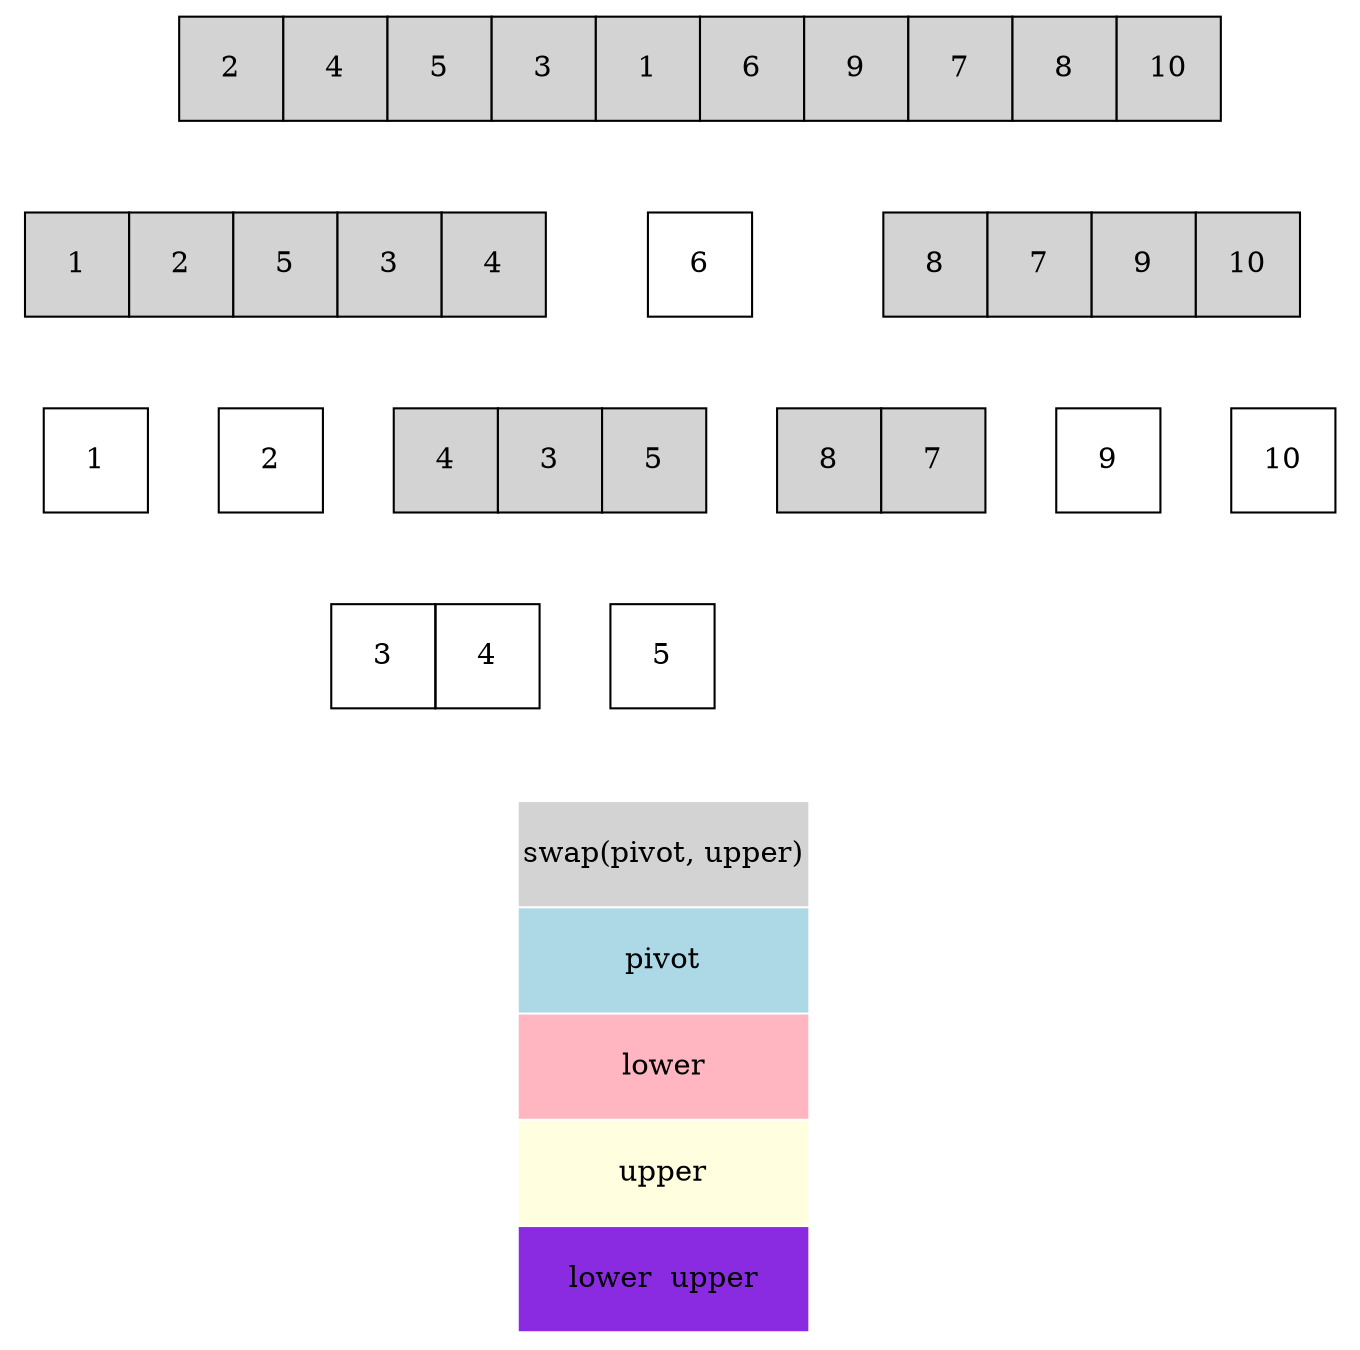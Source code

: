 digraph G
{
    node1
        [ shape = none
        label = <<table border="0" cellspacing="0">
            <tr>
            <td port="arr0" width="50" height="50" bgcolor="lightgray" border="1">2</td>
            <td port="arr1" width="50" height="50" bgcolor="lightgray" border="1">4</td>
            <td port="arr2" width="50" height="50" bgcolor="lightgray" border="1">5</td>
            <td port="arr3" width="50" height="50" bgcolor="lightgray" border="1">3</td>
            <td port="arr4" width="50" height="50" bgcolor="lightgray" border="1">1</td>
            <td port="arr5" width="50" height="50" bgcolor="lightgray" border="1">6</td>
            <td port="arr6" width="50" height="50" bgcolor="lightgray" border="1">9</td>
            <td port="arr7" width="50" height="50" bgcolor="lightgray" border="1">7</td>
            <td port="arr8" width="50" height="50" bgcolor="lightgray" border="1">8</td>
            <td port="arr9" width="50" height="50" bgcolor="lightgray" border="1">10</td>
            </tr>
            </table>>
        ]
        node2
        [
        shape = none
            label = <<table border="0" cellspacing="0">
            <tr>
            <td port="arr0" width="50" height="50" bgcolor="lightgray" border="1">1</td>
            <td port="arr1" width="50" height="50" bgcolor="lightgray" border="1">2</td>
            <td port="arr2" width="50" height="50" bgcolor="lightgray" border="1">5</td>
            <td port="arr3" width="50" height="50" bgcolor="lightgray" border="1">3</td>
            <td port="arr4" width="50" height="50" bgcolor="lightgray" border="1">4</td>
            </tr>
            </table>>
        ]
        node3
        [
        shape = none
            label = <<table border="0" cellspacing="0">
            <tr>
            <td port="arr5" width="50" height="50" border="1">6</td>
            </tr>
            </table>>
        ]
        node5
        [
        shape = none
            label = <<table border="0" cellspacing="1">
            <tr><td port="code1" height="50" bgcolor="lightgray">swap(pivot, upper)</td></tr>
            <tr><td port="code2" height="50" bgcolor="lightblue">pivot</td></tr>
            <tr><td port="code3" height="50" bgcolor="lightpink">lower</td></tr>
            <tr><td port="code4" height="50" bgcolor="lightyellow">upper</td></tr>
            <tr><td port="code5" height="50" bgcolor="blueviolet">lower  upper</td></tr>
            </table>>
        ]
        node4
        [
        shape = none
            label = <<table border="0" cellspacing="0">
            <tr>
            <td port="arr6" width="50" height="50" bgcolor="lightgray" border="1">8</td>
            <td port="arr7" width="50" height="50" bgcolor="lightgray" border="1">7</td>
            <td port="arr8" width="50" height="50" bgcolor="lightgray" border="1">9</td>
            <td port="arr9" width="50" height="50" bgcolor="lightgray" border="1">10</td>
            </tr>
            </table>>
        ]
        node6
        [
        shape = none
            label = <<table border="0" cellspacing="0">
            <tr>
            <td port="arr0" width="50" height="50" border="1">1</td>
            </tr>
            </table>>
        ]
        node7
        [
        shape = none
            label = <<table border="0" cellspacing="0">
            <tr>
            <td port="arr1" width="50" height="50" border="1">2</td>
            </tr>
            </table>>
        ]
        node8
        [
        shape = none
            label = <<table border="0" cellspacing="0">
            <tr>
            <td port="arr2" width="50" height="50" bgcolor="lightgray" border="1">4</td>
            <td port="arr3" width="50" height="50" bgcolor="lightgray" border="1">3</td>
            <td port="arr4" width="50" height="50" bgcolor="lightgray" border="1">5</td>
            </tr>
            </table>>
        ]
        node9
        [
        shape = none
            label = <<table border="0" cellspacing="0">
            <tr>
            <td port="arr2" width="50" height="50"  border="1">3</td>
            <td port="arr3" width="50" height="50"  border="1">4</td>
            </tr>
            </table>>
        ]
        node10
        [
        shape = none
            label = <<table border="0" cellspacing="0">
            <tr>
            <td port="arr4" width="50" height="50" border="1">5</td>
            </tr>
            </table>>
        ]
        node11
        [
        shape = none
            label = <<table border="0" cellspacing="0">
            <tr>
            <td port="arr6" width="50" height="50" bgcolor="lightgray" border="1">8</td>
            <td port="arr7" width="50" height="50" bgcolor="lightgray" border="1">7</td>
            </tr>
            </table>>
        ]
        node12
        [
        shape = none
            label = <<table border="0" cellspacing="0">
            <tr>
            <td port="arr8" width="50" height="50" border="1">9</td>
            </tr>
            </table>>
        ]
        node13
        [
        shape = none
            label = <<table border="0" cellspacing="0">
            <tr>
            <td port="arr9" width="50" height="50" border="1">10</td>
            </tr>
            </table>>
        ]
        edge[style=invis]
        subgraph sb1 {peripheries=0 node1 -> node2}
    subgraph sb2 {peripheries=0 node1 -> node3}
    subgraph sb3 {peripheries=0 node1 -> node4}
    subgraph sb4 {peripheries=0 node10 -> node5}
    subgraph sb5 {peripheries=0 node2 -> node6}
    subgraph sb6 {peripheries=0 node2 -> node7}
    subgraph sb7 {peripheries=0 node2 -> node8}
    subgraph sb8 {peripheries=0 node8 -> node9}
    subgraph sb9 {peripheries=0 node8 -> node10}
    subgraph sb9 {peripheries=0 node4 -> node11}
    subgraph sb9 {peripheries=0 node4 -> node12}
    subgraph sb9 {peripheries=0 node4 -> node13}
}

